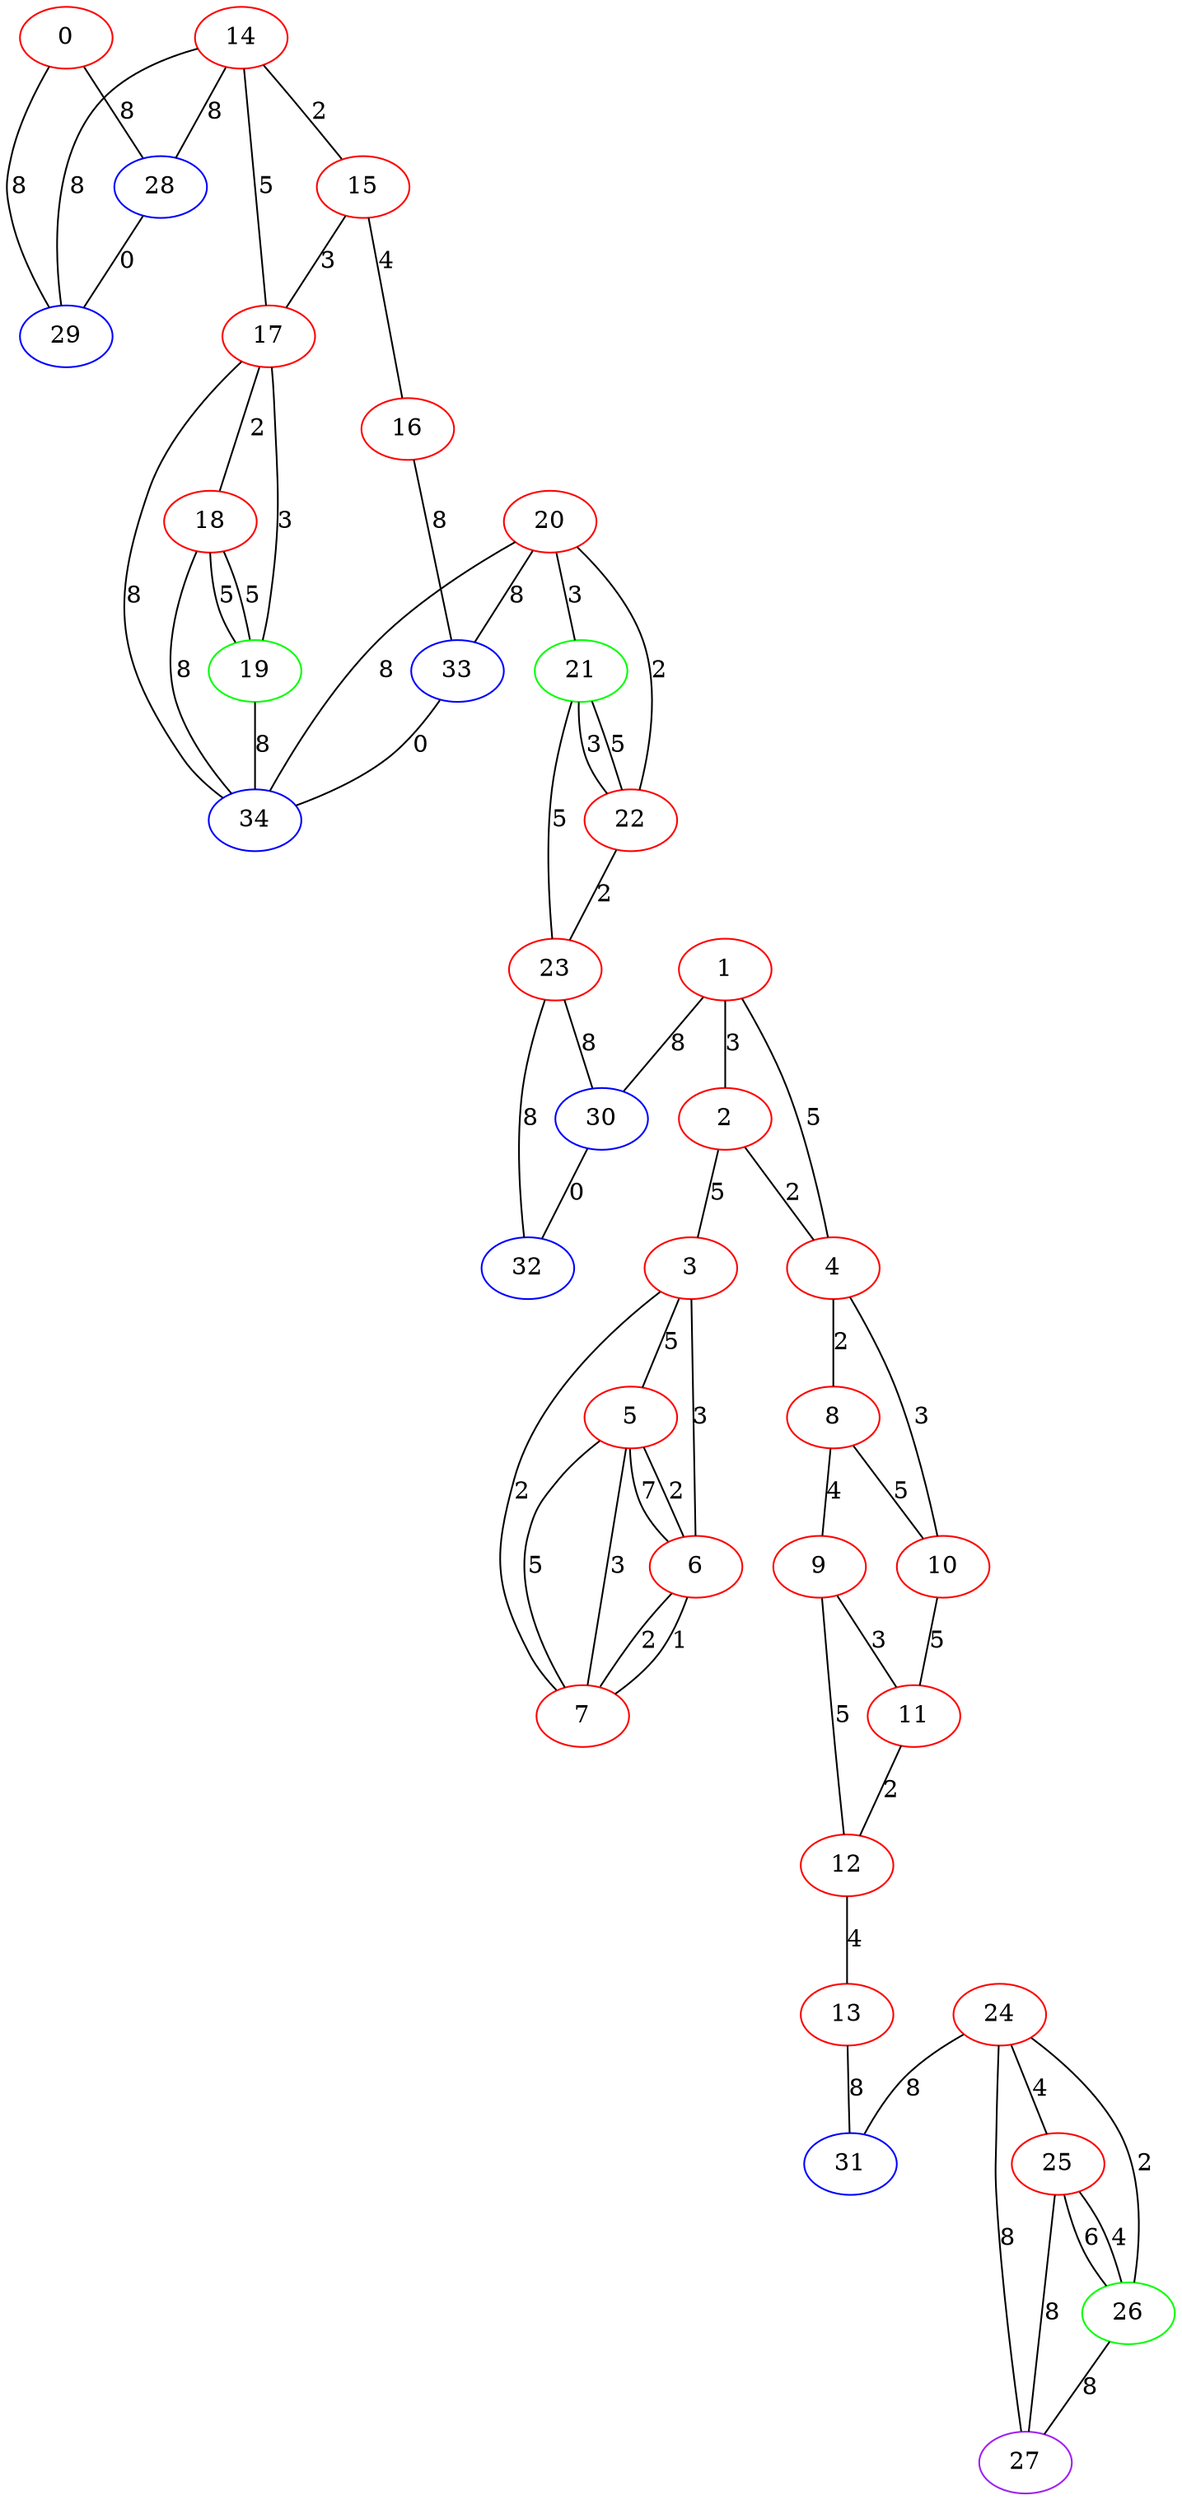 graph "" {
0 [color=red, weight=1];
1 [color=red, weight=1];
2 [color=red, weight=1];
3 [color=red, weight=1];
4 [color=red, weight=1];
5 [color=red, weight=1];
6 [color=red, weight=1];
7 [color=red, weight=1];
8 [color=red, weight=1];
9 [color=red, weight=1];
10 [color=red, weight=1];
11 [color=red, weight=1];
12 [color=red, weight=1];
13 [color=red, weight=1];
14 [color=red, weight=1];
15 [color=red, weight=1];
16 [color=red, weight=1];
17 [color=red, weight=1];
18 [color=red, weight=1];
19 [color=green, weight=2];
20 [color=red, weight=1];
21 [color=green, weight=2];
22 [color=red, weight=1];
23 [color=red, weight=1];
24 [color=red, weight=1];
25 [color=red, weight=1];
26 [color=green, weight=2];
27 [color=purple, weight=4];
28 [color=blue, weight=3];
29 [color=blue, weight=3];
30 [color=blue, weight=3];
31 [color=blue, weight=3];
32 [color=blue, weight=3];
33 [color=blue, weight=3];
34 [color=blue, weight=3];
0 -- 28  [key=0, label=8];
0 -- 29  [key=0, label=8];
1 -- 2  [key=0, label=3];
1 -- 4  [key=0, label=5];
1 -- 30  [key=0, label=8];
2 -- 3  [key=0, label=5];
2 -- 4  [key=0, label=2];
3 -- 5  [key=0, label=5];
3 -- 6  [key=0, label=3];
3 -- 7  [key=0, label=2];
4 -- 8  [key=0, label=2];
4 -- 10  [key=0, label=3];
5 -- 6  [key=0, label=7];
5 -- 6  [key=1, label=2];
5 -- 7  [key=0, label=5];
5 -- 7  [key=1, label=3];
6 -- 7  [key=0, label=2];
6 -- 7  [key=1, label=1];
8 -- 9  [key=0, label=4];
8 -- 10  [key=0, label=5];
9 -- 11  [key=0, label=3];
9 -- 12  [key=0, label=5];
10 -- 11  [key=0, label=5];
11 -- 12  [key=0, label=2];
12 -- 13  [key=0, label=4];
13 -- 31  [key=0, label=8];
14 -- 17  [key=0, label=5];
14 -- 28  [key=0, label=8];
14 -- 29  [key=0, label=8];
14 -- 15  [key=0, label=2];
15 -- 16  [key=0, label=4];
15 -- 17  [key=0, label=3];
16 -- 33  [key=0, label=8];
17 -- 18  [key=0, label=2];
17 -- 19  [key=0, label=3];
17 -- 34  [key=0, label=8];
18 -- 34  [key=0, label=8];
18 -- 19  [key=0, label=5];
18 -- 19  [key=1, label=5];
19 -- 34  [key=0, label=8];
20 -- 33  [key=0, label=8];
20 -- 34  [key=0, label=8];
20 -- 21  [key=0, label=3];
20 -- 22  [key=0, label=2];
21 -- 22  [key=0, label=3];
21 -- 22  [key=1, label=5];
21 -- 23  [key=0, label=5];
22 -- 23  [key=0, label=2];
23 -- 32  [key=0, label=8];
23 -- 30  [key=0, label=8];
24 -- 25  [key=0, label=4];
24 -- 26  [key=0, label=2];
24 -- 27  [key=0, label=8];
24 -- 31  [key=0, label=8];
25 -- 26  [key=0, label=6];
25 -- 26  [key=1, label=4];
25 -- 27  [key=0, label=8];
26 -- 27  [key=0, label=8];
28 -- 29  [key=0, label=0];
30 -- 32  [key=0, label=0];
33 -- 34  [key=0, label=0];
}

